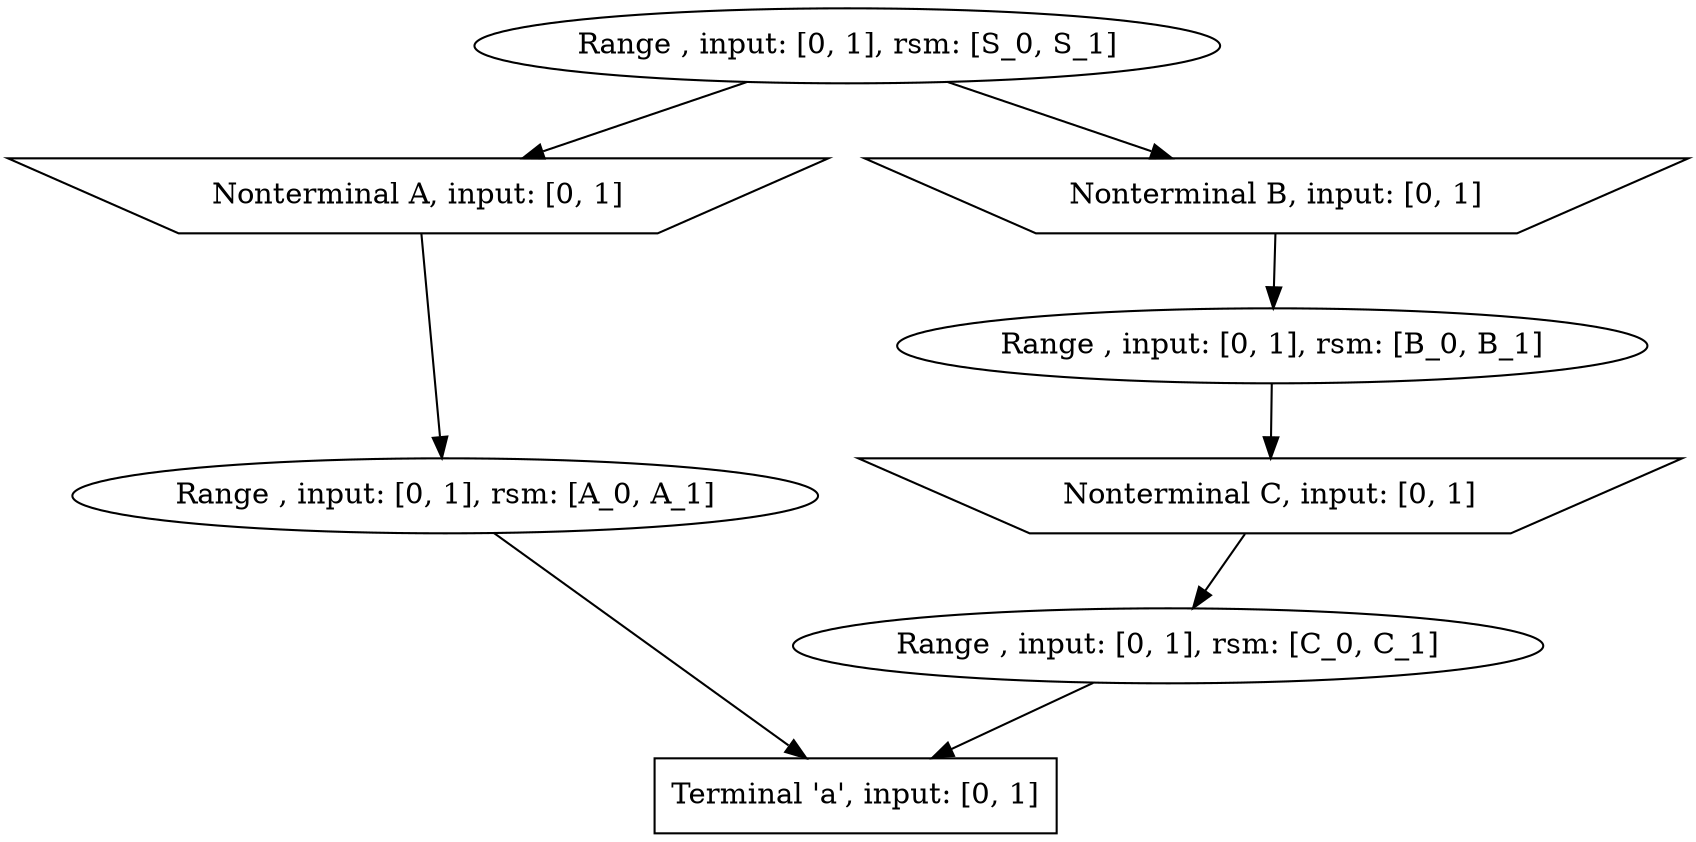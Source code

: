 digraph g {
labelloc="t"
label=""
0 [label = "Nonterminal A, input: [0, 1]", shape = invtrapezium]
1 [label = "Nonterminal B, input: [0, 1]", shape = invtrapezium]
2 [label = "Nonterminal C, input: [0, 1]", shape = invtrapezium]
3 [label = "Range , input: [0, 1], rsm: [A_0, A_1]", shape = ellipse]
4 [label = "Range , input: [0, 1], rsm: [B_0, B_1]", shape = ellipse]
5 [label = "Range , input: [0, 1], rsm: [C_0, C_1]", shape = ellipse]
6 [label = "Range , input: [0, 1], rsm: [S_0, S_1]", shape = ellipse]
7 [label = "Terminal 'a', input: [0, 1]", shape = rectangle]
0->3
1->4
2->5
3->7
4->2
5->7
6->0
6->1
}
